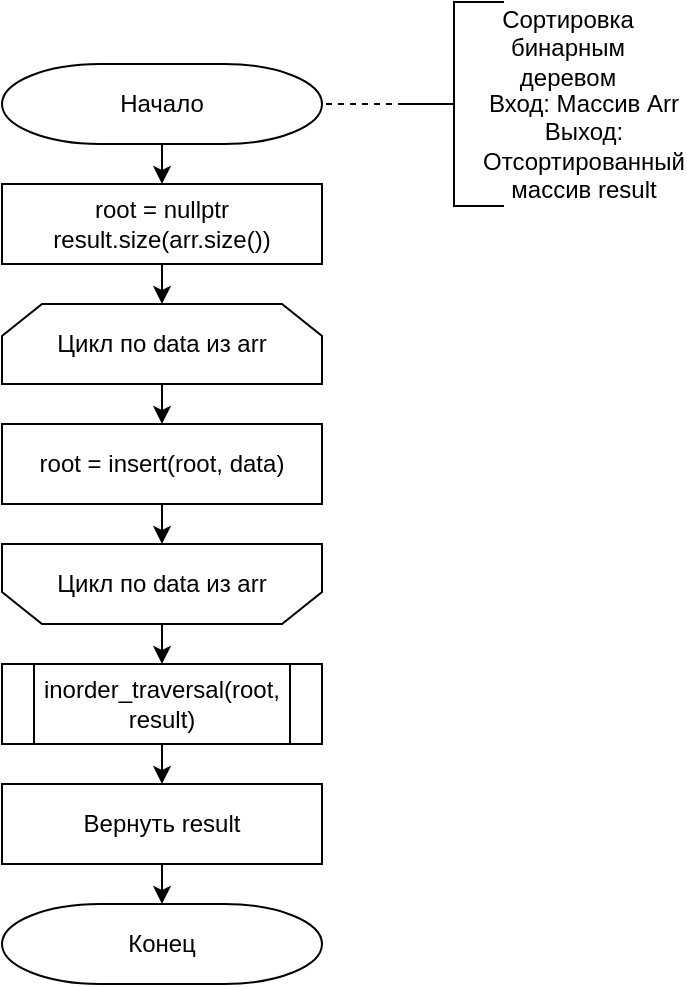 <mxfile version="22.1.2" type="device">
  <diagram name="Page-1" id="XlKpS0IIzqq14VQge9fn">
    <mxGraphModel dx="1364" dy="843" grid="0" gridSize="10" guides="1" tooltips="1" connect="1" arrows="1" fold="1" page="0" pageScale="1" pageWidth="850" pageHeight="1100" math="0" shadow="0">
      <root>
        <mxCell id="0" />
        <mxCell id="1" parent="0" />
        <mxCell id="PU9OU6t91aehw3rzuChp-1" value="Начало" style="strokeWidth=1;html=1;shape=mxgraph.flowchart.terminator;whiteSpace=wrap;rotation=0;" parent="1" vertex="1">
          <mxGeometry x="160" y="110" width="160" height="40" as="geometry" />
        </mxCell>
        <mxCell id="PU9OU6t91aehw3rzuChp-2" value="Конец" style="strokeWidth=1;html=1;shape=mxgraph.flowchart.terminator;whiteSpace=wrap;rotation=0;" parent="1" vertex="1">
          <mxGeometry x="160" y="530" width="160" height="40" as="geometry" />
        </mxCell>
        <mxCell id="PU9OU6t91aehw3rzuChp-3" value="" style="strokeWidth=1;html=1;shape=mxgraph.flowchart.annotation_2;align=left;labelPosition=right;pointerEvents=1;rotation=0;" parent="1" vertex="1">
          <mxGeometry x="361" y="79" width="50" height="102" as="geometry" />
        </mxCell>
        <mxCell id="PU9OU6t91aehw3rzuChp-4" value="" style="endArrow=none;dashed=1;html=1;rounded=0;entryX=1;entryY=0.5;entryDx=0;entryDy=0;entryPerimeter=0;exitX=0;exitY=0.5;exitDx=0;exitDy=0;exitPerimeter=0;" parent="1" source="PU9OU6t91aehw3rzuChp-3" target="PU9OU6t91aehw3rzuChp-1" edge="1">
          <mxGeometry width="50" height="50" relative="1" as="geometry">
            <mxPoint x="400" y="360" as="sourcePoint" />
            <mxPoint x="450" y="310" as="targetPoint" />
          </mxGeometry>
        </mxCell>
        <mxCell id="PU9OU6t91aehw3rzuChp-5" value="root = nullptr&lt;br&gt;result.size(arr.size())" style="rounded=0;whiteSpace=wrap;html=1;rotation=0;" parent="1" vertex="1">
          <mxGeometry x="160" y="170" width="160" height="40" as="geometry" />
        </mxCell>
        <mxCell id="PU9OU6t91aehw3rzuChp-8" value="root = insert(root, data)" style="rounded=0;whiteSpace=wrap;html=1;rotation=0;" parent="1" vertex="1">
          <mxGeometry x="160" y="290" width="160" height="40" as="geometry" />
        </mxCell>
        <mxCell id="PU9OU6t91aehw3rzuChp-9" value="" style="endArrow=classic;html=1;rounded=0;entryX=0.5;entryY=0;entryDx=0;entryDy=0;exitX=0.5;exitY=1;exitDx=0;exitDy=0;exitPerimeter=0;" parent="1" source="PU9OU6t91aehw3rzuChp-1" target="PU9OU6t91aehw3rzuChp-5" edge="1">
          <mxGeometry width="50" height="50" relative="1" as="geometry">
            <mxPoint x="400" y="360" as="sourcePoint" />
            <mxPoint x="450" y="310" as="targetPoint" />
          </mxGeometry>
        </mxCell>
        <mxCell id="PU9OU6t91aehw3rzuChp-10" value="" style="endArrow=classic;html=1;rounded=0;entryX=0.5;entryY=0;entryDx=0;entryDy=0;entryPerimeter=0;exitX=0.5;exitY=1;exitDx=0;exitDy=0;" parent="1" source="PU9OU6t91aehw3rzuChp-5" edge="1">
          <mxGeometry width="50" height="50" relative="1" as="geometry">
            <mxPoint x="400" y="360" as="sourcePoint" />
            <mxPoint x="240" y="230" as="targetPoint" />
          </mxGeometry>
        </mxCell>
        <mxCell id="PU9OU6t91aehw3rzuChp-11" value="" style="endArrow=classic;html=1;rounded=0;entryX=0.5;entryY=0;entryDx=0;entryDy=0;exitX=0.5;exitY=1;exitDx=0;exitDy=0;exitPerimeter=0;" parent="1" target="PU9OU6t91aehw3rzuChp-8" edge="1">
          <mxGeometry width="50" height="50" relative="1" as="geometry">
            <mxPoint x="240" y="270" as="sourcePoint" />
            <mxPoint x="450" y="310" as="targetPoint" />
          </mxGeometry>
        </mxCell>
        <mxCell id="PU9OU6t91aehw3rzuChp-12" value="" style="endArrow=classic;html=1;rounded=0;entryX=0.5;entryY=1;entryDx=0;entryDy=0;entryPerimeter=0;exitX=0.5;exitY=1;exitDx=0;exitDy=0;" parent="1" source="PU9OU6t91aehw3rzuChp-8" edge="1">
          <mxGeometry width="50" height="50" relative="1" as="geometry">
            <mxPoint x="400" y="360" as="sourcePoint" />
            <mxPoint x="240" y="350" as="targetPoint" />
          </mxGeometry>
        </mxCell>
        <mxCell id="PU9OU6t91aehw3rzuChp-13" value="inorder_traversal(root, result)" style="shape=process;whiteSpace=wrap;html=1;backgroundOutline=1;rotation=0;" parent="1" vertex="1">
          <mxGeometry x="160" y="410" width="160" height="40" as="geometry" />
        </mxCell>
        <mxCell id="PU9OU6t91aehw3rzuChp-14" value="" style="endArrow=classic;html=1;rounded=0;entryX=0.5;entryY=0;entryDx=0;entryDy=0;exitX=0.5;exitY=0;exitDx=0;exitDy=0;exitPerimeter=0;" parent="1" target="PU9OU6t91aehw3rzuChp-13" edge="1">
          <mxGeometry width="50" height="50" relative="1" as="geometry">
            <mxPoint x="240" y="390" as="sourcePoint" />
            <mxPoint x="450" y="310" as="targetPoint" />
          </mxGeometry>
        </mxCell>
        <mxCell id="PU9OU6t91aehw3rzuChp-15" value="Вернуть result" style="rounded=0;whiteSpace=wrap;html=1;rotation=0;" parent="1" vertex="1">
          <mxGeometry x="160" y="470" width="160" height="40" as="geometry" />
        </mxCell>
        <mxCell id="PU9OU6t91aehw3rzuChp-16" value="" style="endArrow=classic;html=1;rounded=0;entryX=0.5;entryY=0;entryDx=0;entryDy=0;entryPerimeter=0;exitX=0.5;exitY=1;exitDx=0;exitDy=0;" parent="1" source="PU9OU6t91aehw3rzuChp-15" target="PU9OU6t91aehw3rzuChp-2" edge="1">
          <mxGeometry width="50" height="50" relative="1" as="geometry">
            <mxPoint x="400" y="360" as="sourcePoint" />
            <mxPoint x="450" y="310" as="targetPoint" />
          </mxGeometry>
        </mxCell>
        <mxCell id="PU9OU6t91aehw3rzuChp-17" value="" style="endArrow=classic;html=1;rounded=0;entryX=0.5;entryY=0;entryDx=0;entryDy=0;exitX=0.5;exitY=1;exitDx=0;exitDy=0;" parent="1" source="PU9OU6t91aehw3rzuChp-13" target="PU9OU6t91aehw3rzuChp-15" edge="1">
          <mxGeometry width="50" height="50" relative="1" as="geometry">
            <mxPoint x="400" y="360" as="sourcePoint" />
            <mxPoint x="450" y="310" as="targetPoint" />
          </mxGeometry>
        </mxCell>
        <mxCell id="PU9OU6t91aehw3rzuChp-18" value="Сортировка бинарным деревом" style="text;html=1;strokeColor=none;fillColor=none;align=center;verticalAlign=middle;whiteSpace=wrap;rounded=0;" parent="1" vertex="1">
          <mxGeometry x="413" y="87" width="60" height="30" as="geometry" />
        </mxCell>
        <mxCell id="PU9OU6t91aehw3rzuChp-19" value="Вход: Массив Arr&lt;br&gt;Выход: Отсортированный массив result" style="text;html=1;strokeColor=none;fillColor=none;align=center;verticalAlign=middle;whiteSpace=wrap;rounded=0;" parent="1" vertex="1">
          <mxGeometry x="421" y="136" width="60" height="30" as="geometry" />
        </mxCell>
        <mxCell id="F-8TCxod3uAgA_P0ZbMi-1" value="Цикл по data из arr" style="shape=loopLimit;whiteSpace=wrap;html=1;rotation=0;" parent="1" vertex="1">
          <mxGeometry x="160" y="230" width="160" height="40" as="geometry" />
        </mxCell>
        <mxCell id="F-8TCxod3uAgA_P0ZbMi-2" value="Цикл по data из arr" style="shape=loopLimit;whiteSpace=wrap;html=1;rotation=0;direction=west;" parent="1" vertex="1">
          <mxGeometry x="160" y="350" width="160" height="40" as="geometry" />
        </mxCell>
      </root>
    </mxGraphModel>
  </diagram>
</mxfile>
